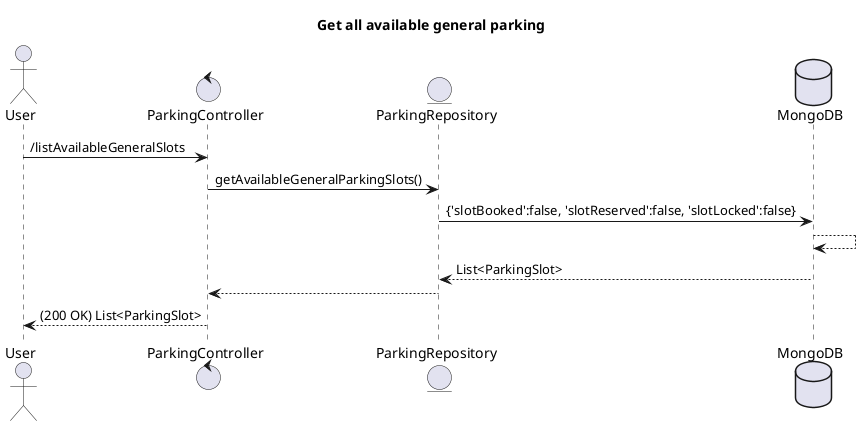 @startuml
title "Get all available general parking"

actor User
control "ParkingController" as Controller
entity ParkingRepository as Dao
database MongoDB as DB

User -> Controller : /listAvailableGeneralSlots
Controller -> Dao : getAvailableGeneralParkingSlots()
Dao -> DB : {'slotBooked':false, 'slotReserved':false, 'slotLocked':false}
DB --> DB
DB --> Dao : List<ParkingSlot>
Dao --> Controller
Controller --> User : (200 OK) List<ParkingSlot>

@enduml